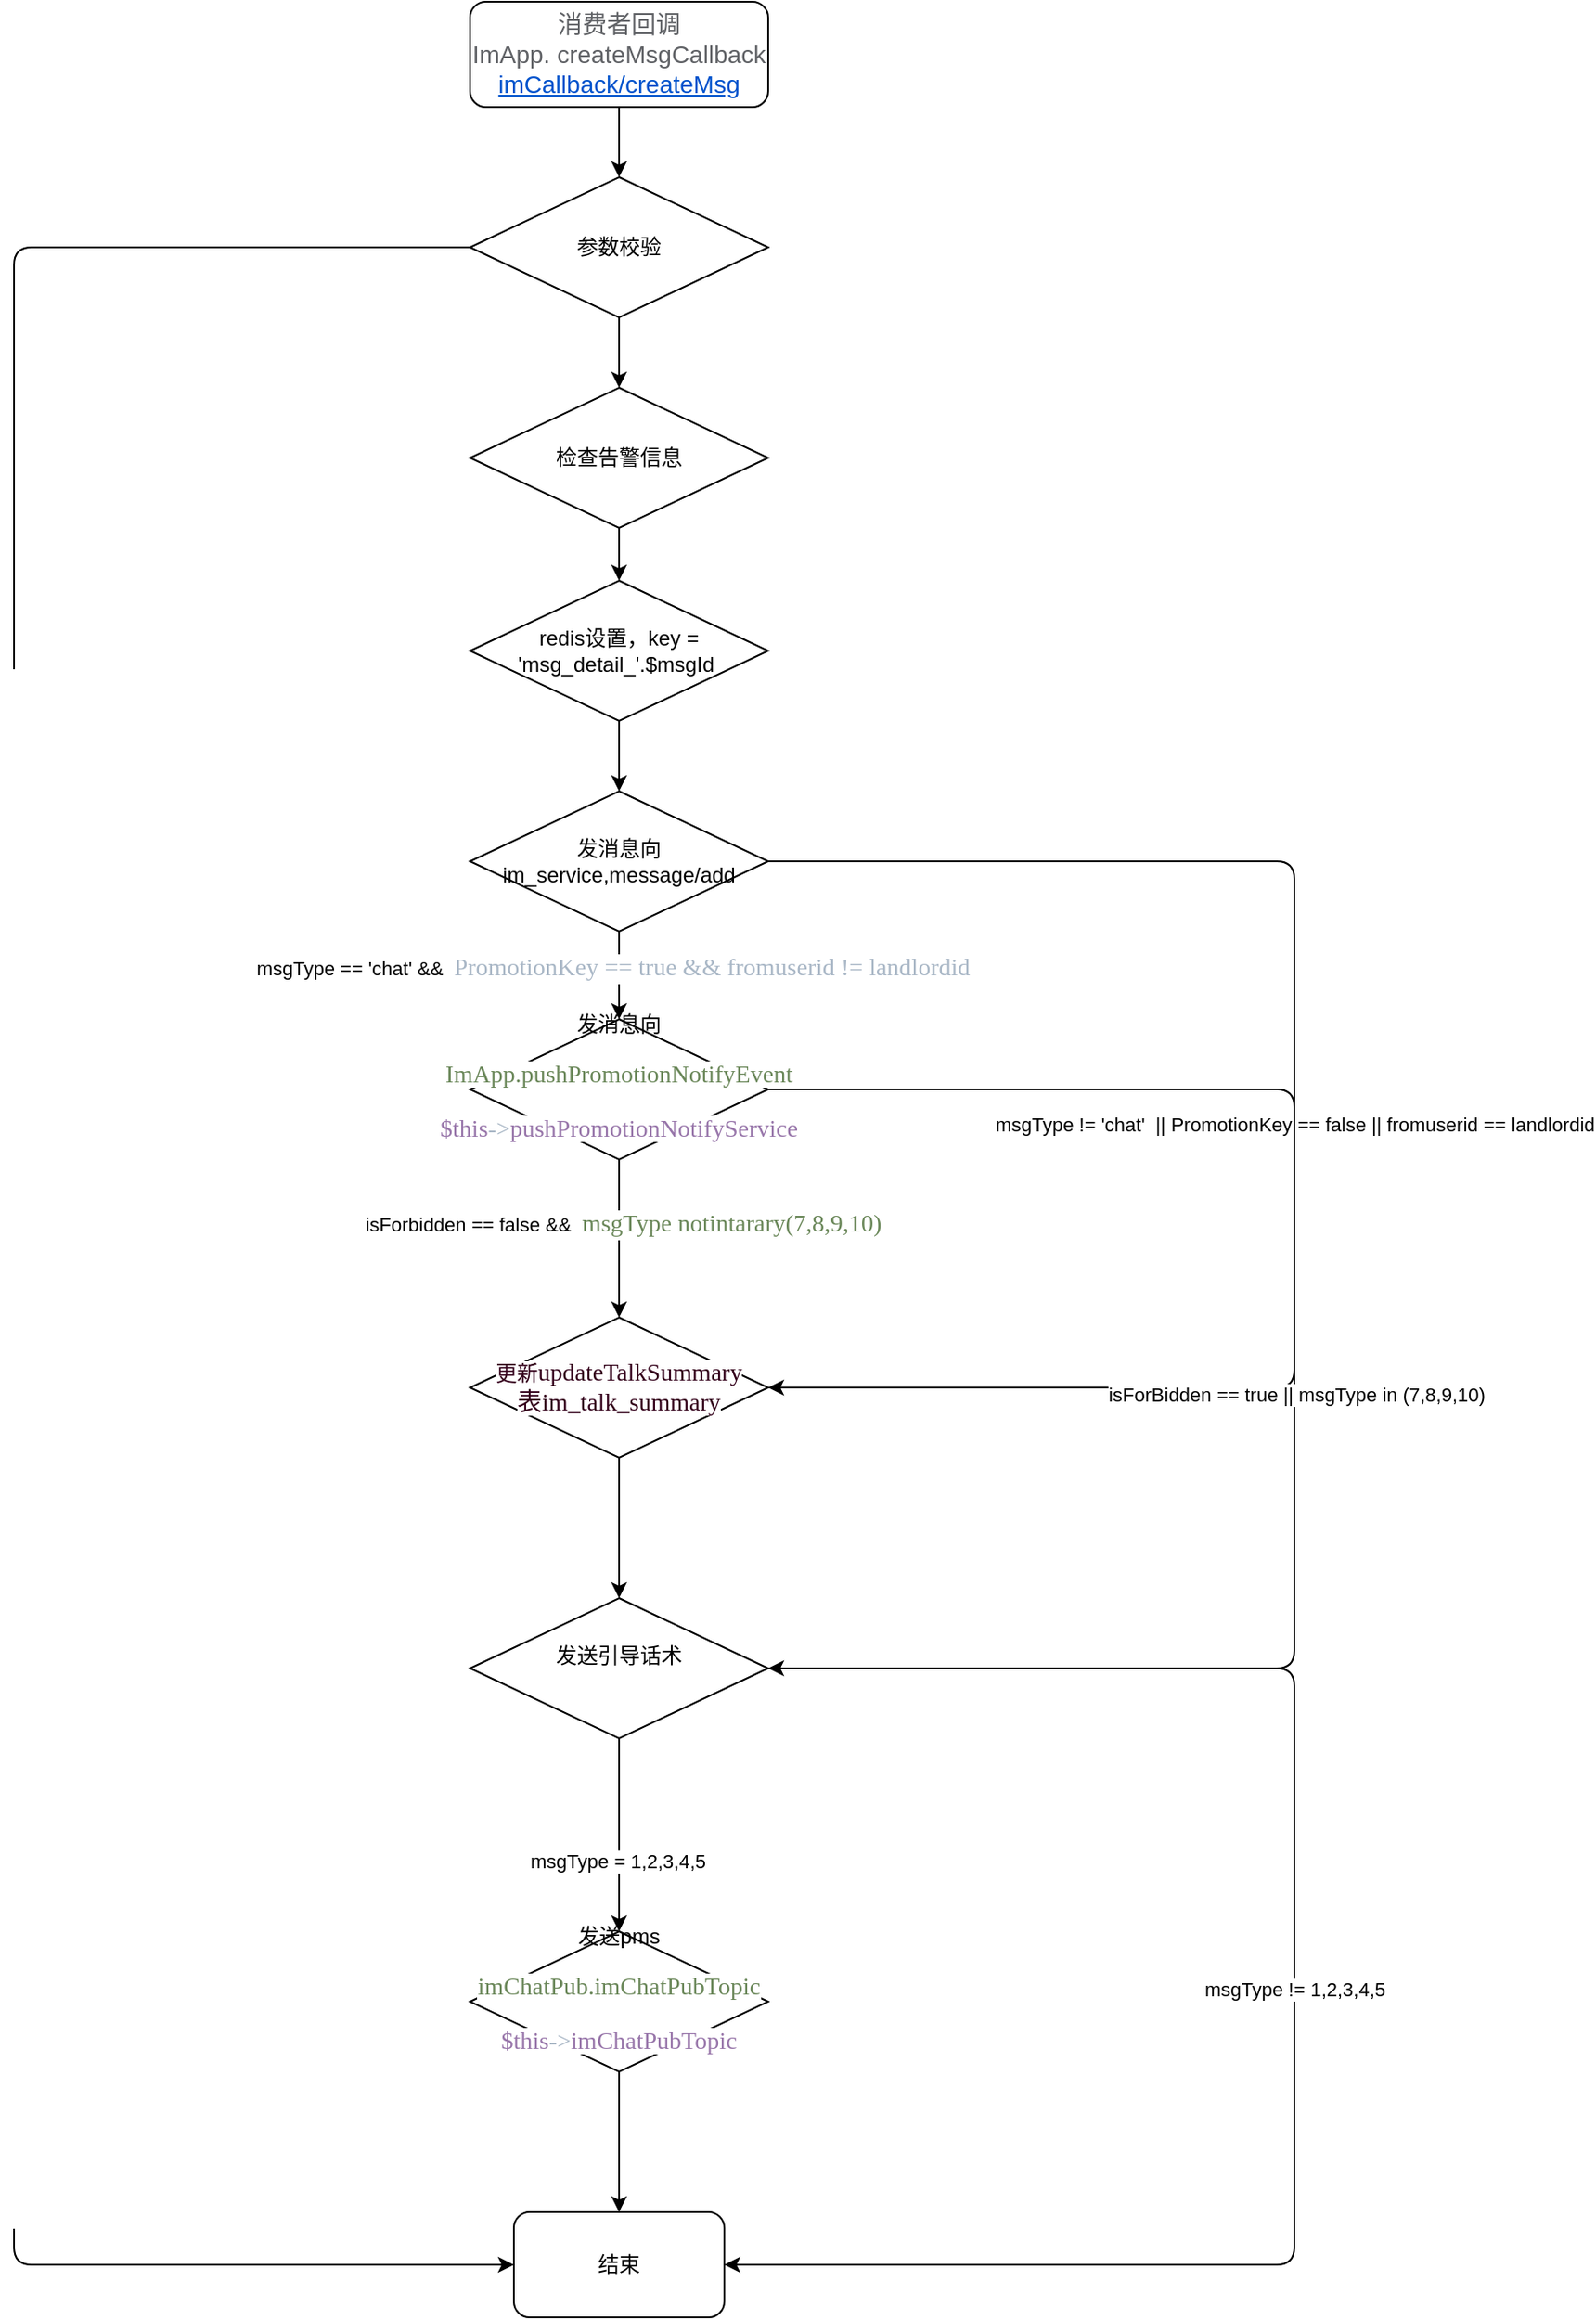 <mxfile version="14.7.6" type="github">
  <diagram id="9ctEbMU0frYI7MUb2ZhU" name="Page-1">
    <mxGraphModel dx="2237" dy="691" grid="1" gridSize="10" guides="1" tooltips="1" connect="1" arrows="1" fold="1" page="1" pageScale="1" pageWidth="827" pageHeight="1169" math="0" shadow="0">
      <root>
        <mxCell id="0" />
        <mxCell id="1" parent="0" />
        <mxCell id="3_c5Hhh_Xnv7yylX11fN-1" value="&lt;span style=&quot;color: rgb(96 , 98 , 102) ; font-family: , , &amp;#34;segoe ui&amp;#34; , &amp;#34;roboto&amp;#34; , &amp;#34;oxygen&amp;#34; , &amp;#34;ubuntu&amp;#34; , &amp;#34;fira sans&amp;#34; , &amp;#34;droid sans&amp;#34; , &amp;#34;helvetica neue&amp;#34; , sans-serif ; font-size: 14px ; text-align: left ; background-color: rgb(255 , 255 , 255)&quot;&gt;消费者回调ImApp.&lt;/span&gt;&lt;span style=&quot;color: rgb(96 , 98 , 102) ; font-family: , , &amp;#34;segoe ui&amp;#34; , &amp;#34;roboto&amp;#34; , &amp;#34;oxygen&amp;#34; , &amp;#34;ubuntu&amp;#34; , &amp;#34;fira sans&amp;#34; , &amp;#34;droid sans&amp;#34; , &amp;#34;helvetica neue&amp;#34; , sans-serif ; font-size: 14px ; text-align: left ; background-color: rgb(255 , 255 , 255)&quot;&gt;&amp;nbsp;createMsgCallback&lt;br&gt;&lt;/span&gt;&lt;a href=&quot;https://test-chat-env00.xiaozhu.com/imCallback/createMsg&quot; class=&quot;external-link&quot; style=&quot;color: rgb(0 , 82 , 204) ; font-family: , , &amp;#34;segoe ui&amp;#34; , &amp;#34;roboto&amp;#34; , &amp;#34;oxygen&amp;#34; , &amp;#34;ubuntu&amp;#34; , &amp;#34;fira sans&amp;#34; , &amp;#34;droid sans&amp;#34; , &amp;#34;helvetica neue&amp;#34; , sans-serif ; font-size: 14px ; text-align: left ; background-color: rgb(255 , 255 , 255)&quot;&gt;imCallback/createMsg&lt;/a&gt;&lt;span style=&quot;color: rgb(96 , 98 , 102) ; font-family: , , &amp;#34;segoe ui&amp;#34; , &amp;#34;roboto&amp;#34; , &amp;#34;oxygen&amp;#34; , &amp;#34;ubuntu&amp;#34; , &amp;#34;fira sans&amp;#34; , &amp;#34;droid sans&amp;#34; , &amp;#34;helvetica neue&amp;#34; , sans-serif ; font-size: 14px ; text-align: left ; background-color: rgb(255 , 255 , 255)&quot;&gt;&lt;br&gt;&lt;/span&gt;" style="rounded=1;whiteSpace=wrap;html=1;" vertex="1" parent="1">
          <mxGeometry x="130" y="30" width="170" height="60" as="geometry" />
        </mxCell>
        <mxCell id="3_c5Hhh_Xnv7yylX11fN-2" value="参数校验" style="rhombus;whiteSpace=wrap;html=1;" vertex="1" parent="1">
          <mxGeometry x="130" y="130" width="170" height="80" as="geometry" />
        </mxCell>
        <mxCell id="3_c5Hhh_Xnv7yylX11fN-3" value="检查告警信息" style="rhombus;whiteSpace=wrap;html=1;" vertex="1" parent="1">
          <mxGeometry x="130" y="250" width="170" height="80" as="geometry" />
        </mxCell>
        <mxCell id="3_c5Hhh_Xnv7yylX11fN-4" value="redis设置，key = &#39;msg_detail_&#39;.$msgId&amp;nbsp;&lt;span style=&quot;color: rgba(0 , 0 , 0 , 0) ; font-family: monospace ; font-size: 0px&quot;&gt;%3CmxGraphModel%3E%3Croot%3E%3CmxCell%20id%3D%220%22%2F%3E%3CmxCell%20id%3D%221%22%20parent%3D%220%22%2F%3E%3CmxCell%20id%3D%222%22%20value%3D%22%E6%A3%80%E6%9F%A5%E5%91%8A%E8%AD%A6%E4%BF%A1%E6%81%AF%22%20style%3D%22rhombus%3BwhiteSpace%3Dwrap%3Bhtml%3D1%3B%22%20vertex%3D%221%22%20parent%3D%221%22%3E%3CmxGeometry%20x%3D%22130%22%20y%3D%22250%22%20width%3D%22170%22%20height%3D%2280%22%20as%3D%22geometry%22%2F%3E%3C%2FmxCell%3E%3C%2Froot%3E%3C%2FmxGraphModel%3E&lt;/span&gt;&lt;span style=&quot;color: rgba(0 , 0 , 0 , 0) ; font-family: monospace ; font-size: 0px&quot;&gt;%3CmxGraphModel%3E%3Croot%3E%3CmxCell%20id%3D%220%22%2F%3E%3CmxCell%20id%3D%221%22%20parent%3D%220%22%2F%3E%3CmxCell%20id%3D%222%22%20value%3D%22%E6%A3%80%E6%9F%A5%E5%91%8A%E8%AD%A6%E4%BF%A1%E6%81%AF%22%20style%3D%22rhombus%3BwhiteSpace%3Dwrap%3Bhtml%3D1%3B%22%20vertex%3D%221%22%20parent%3D%221%22%3E%3CmxGeometry%20x%3D%22130%22%20y%3D%22250%22%20width%3D%22170%22%20height%3D%2280%22%20as%3D%22geometry%22%2F%3E%3C%2FmxCell%3E%3C%2Froot%3E%3C%2FmxGraphModel%3E&amp;nbsp;&lt;/span&gt;" style="rhombus;whiteSpace=wrap;html=1;" vertex="1" parent="1">
          <mxGeometry x="130" y="360" width="170" height="80" as="geometry" />
        </mxCell>
        <mxCell id="3_c5Hhh_Xnv7yylX11fN-5" value="发消息向im_service,message/add" style="rhombus;whiteSpace=wrap;html=1;" vertex="1" parent="1">
          <mxGeometry x="130" y="480" width="170" height="80" as="geometry" />
        </mxCell>
        <mxCell id="3_c5Hhh_Xnv7yylX11fN-6" value="发消息向&lt;br&gt;&lt;pre style=&quot;color: rgb(169 , 183 , 198) ; font-family: &amp;#34;menlo&amp;#34; ; font-size: 10.5pt&quot;&gt;&lt;span style=&quot;color: rgb(106 , 135 , 89) ; background-color: rgb(255 , 255 , 255)&quot;&gt;ImApp.pushPromotionNotifyEvent&lt;/span&gt;&lt;/pre&gt;&lt;pre style=&quot;color: rgb(169 , 183 , 198) ; font-family: &amp;#34;menlo&amp;#34; ; font-size: 10.5pt&quot;&gt;&lt;span style=&quot;background-color: rgb(255 , 255 , 255)&quot;&gt;&lt;span style=&quot;color: rgb(152 , 118 , 170)&quot;&gt;$this&lt;/span&gt;-&amp;gt;&lt;span style=&quot;color: rgb(152 , 118 , 170)&quot;&gt;pushPromotionNotifyService&lt;/span&gt;&lt;/span&gt;&lt;/pre&gt;" style="rhombus;whiteSpace=wrap;html=1;" vertex="1" parent="1">
          <mxGeometry x="130" y="610" width="170" height="80" as="geometry" />
        </mxCell>
        <mxCell id="3_c5Hhh_Xnv7yylX11fN-7" value="" style="endArrow=classic;html=1;exitX=0.5;exitY=1;exitDx=0;exitDy=0;" edge="1" parent="1" source="3_c5Hhh_Xnv7yylX11fN-5" target="3_c5Hhh_Xnv7yylX11fN-6">
          <mxGeometry width="50" height="50" relative="1" as="geometry">
            <mxPoint x="390" y="480" as="sourcePoint" />
            <mxPoint x="440" y="430" as="targetPoint" />
          </mxGeometry>
        </mxCell>
        <mxCell id="3_c5Hhh_Xnv7yylX11fN-9" value="msgType == &#39;chat&#39; &amp;amp;&amp;amp;&amp;nbsp;&amp;nbsp;&lt;span style=&quot;color: rgb(169 , 183 , 198) ; font-family: &amp;#34;menlo&amp;#34; ; font-size: 10.5pt ; background-color: rgb(255 , 255 , 255)&quot;&gt;PromotionKey == true &amp;amp;&amp;amp; fromuserid != landlordid&amp;nbsp;&lt;/span&gt;" style="edgeLabel;html=1;align=center;verticalAlign=middle;resizable=0;points=[];" vertex="1" connectable="0" parent="3_c5Hhh_Xnv7yylX11fN-7">
          <mxGeometry x="-0.16" y="-2" relative="1" as="geometry">
            <mxPoint as="offset" />
          </mxGeometry>
        </mxCell>
        <mxCell id="3_c5Hhh_Xnv7yylX11fN-8" value="msgType != &#39;chat&#39;&amp;nbsp; || PromotionKey == false || fromuserid == landlordid" style="endArrow=classic;html=1;exitX=1;exitY=0.5;exitDx=0;exitDy=0;entryX=1;entryY=0.5;entryDx=0;entryDy=0;" edge="1" parent="1" source="3_c5Hhh_Xnv7yylX11fN-5" target="3_c5Hhh_Xnv7yylX11fN-19">
          <mxGeometry width="50" height="50" relative="1" as="geometry">
            <mxPoint x="390" y="480" as="sourcePoint" />
            <mxPoint x="610" y="520" as="targetPoint" />
            <Array as="points">
              <mxPoint x="600" y="520" />
              <mxPoint x="600" y="820" />
            </Array>
          </mxGeometry>
        </mxCell>
        <mxCell id="3_c5Hhh_Xnv7yylX11fN-10" value="" style="endArrow=classic;html=1;exitX=0.5;exitY=1;exitDx=0;exitDy=0;entryX=0.5;entryY=0;entryDx=0;entryDy=0;" edge="1" parent="1" source="3_c5Hhh_Xnv7yylX11fN-4" target="3_c5Hhh_Xnv7yylX11fN-5">
          <mxGeometry width="50" height="50" relative="1" as="geometry">
            <mxPoint x="390" y="530" as="sourcePoint" />
            <mxPoint x="440" y="480" as="targetPoint" />
          </mxGeometry>
        </mxCell>
        <mxCell id="3_c5Hhh_Xnv7yylX11fN-12" value="" style="endArrow=classic;html=1;exitX=0.5;exitY=1;exitDx=0;exitDy=0;entryX=0.5;entryY=0;entryDx=0;entryDy=0;" edge="1" parent="1" source="3_c5Hhh_Xnv7yylX11fN-3" target="3_c5Hhh_Xnv7yylX11fN-4">
          <mxGeometry width="50" height="50" relative="1" as="geometry">
            <mxPoint x="390" y="530" as="sourcePoint" />
            <mxPoint x="440" y="480" as="targetPoint" />
          </mxGeometry>
        </mxCell>
        <mxCell id="3_c5Hhh_Xnv7yylX11fN-13" value="" style="endArrow=classic;html=1;exitX=0.5;exitY=1;exitDx=0;exitDy=0;entryX=0.5;entryY=0;entryDx=0;entryDy=0;" edge="1" parent="1" source="3_c5Hhh_Xnv7yylX11fN-2" target="3_c5Hhh_Xnv7yylX11fN-3">
          <mxGeometry width="50" height="50" relative="1" as="geometry">
            <mxPoint x="225" y="340" as="sourcePoint" />
            <mxPoint x="225" y="370" as="targetPoint" />
          </mxGeometry>
        </mxCell>
        <mxCell id="3_c5Hhh_Xnv7yylX11fN-14" value="" style="endArrow=classic;html=1;exitX=0.5;exitY=1;exitDx=0;exitDy=0;" edge="1" parent="1" source="3_c5Hhh_Xnv7yylX11fN-1">
          <mxGeometry width="50" height="50" relative="1" as="geometry">
            <mxPoint x="225" y="220" as="sourcePoint" />
            <mxPoint x="215" y="130" as="targetPoint" />
          </mxGeometry>
        </mxCell>
        <mxCell id="3_c5Hhh_Xnv7yylX11fN-15" value="结束" style="rounded=1;whiteSpace=wrap;html=1;" vertex="1" parent="1">
          <mxGeometry x="155" y="1290" width="120" height="60" as="geometry" />
        </mxCell>
        <mxCell id="3_c5Hhh_Xnv7yylX11fN-16" value="" style="endArrow=classic;html=1;exitX=0;exitY=0.5;exitDx=0;exitDy=0;entryX=0;entryY=0.5;entryDx=0;entryDy=0;" edge="1" parent="1" source="3_c5Hhh_Xnv7yylX11fN-2" target="3_c5Hhh_Xnv7yylX11fN-15">
          <mxGeometry width="50" height="50" relative="1" as="geometry">
            <mxPoint x="390" y="340" as="sourcePoint" />
            <mxPoint x="-130" y="1320" as="targetPoint" />
            <Array as="points">
              <mxPoint x="-130" y="170" />
              <mxPoint x="-130" y="1320" />
            </Array>
          </mxGeometry>
        </mxCell>
        <mxCell id="3_c5Hhh_Xnv7yylX11fN-17" value="" style="endArrow=classic;html=1;exitX=0.5;exitY=1;exitDx=0;exitDy=0;" edge="1" parent="1" source="3_c5Hhh_Xnv7yylX11fN-6">
          <mxGeometry width="50" height="50" relative="1" as="geometry">
            <mxPoint x="390" y="710" as="sourcePoint" />
            <mxPoint x="215" y="780" as="targetPoint" />
          </mxGeometry>
        </mxCell>
        <mxCell id="3_c5Hhh_Xnv7yylX11fN-20" value="isForbidden == false &amp;amp;&amp;amp;&amp;nbsp;&amp;nbsp;&lt;span style=&quot;color: rgb(106 , 135 , 89) ; font-family: &amp;#34;menlo&amp;#34; ; font-size: 10.5pt ; background-color: rgb(255 , 255 , 255)&quot;&gt;msgType notintarary(7,8,9,10)&lt;/span&gt;" style="edgeLabel;html=1;align=center;verticalAlign=middle;resizable=0;points=[];" vertex="1" connectable="0" parent="3_c5Hhh_Xnv7yylX11fN-17">
          <mxGeometry x="-0.178" y="2" relative="1" as="geometry">
            <mxPoint as="offset" />
          </mxGeometry>
        </mxCell>
        <mxCell id="3_c5Hhh_Xnv7yylX11fN-19" value="&lt;font color=&quot;#33001a&quot;&gt;&lt;span style=&quot;background-color: rgb(255 , 255 , 255)&quot;&gt;更新&lt;/span&gt;&lt;span style=&quot;font-family: &amp;#34;menlo&amp;#34; ; font-size: 10.5pt&quot;&gt;&lt;span style=&quot;background-color: rgb(255 , 255 , 255)&quot;&gt;updateTalkSummary&lt;br&gt;表im_talk_summary&lt;/span&gt;&lt;/span&gt;&lt;/font&gt;" style="rhombus;whiteSpace=wrap;html=1;" vertex="1" parent="1">
          <mxGeometry x="130" y="780" width="170" height="80" as="geometry" />
        </mxCell>
        <mxCell id="3_c5Hhh_Xnv7yylX11fN-21" value="发送引导话术&lt;br&gt;&lt;span style=&quot;color: rgba(0 , 0 , 0 , 0) ; font-family: monospace ; font-size: 0px&quot;&gt;%3CmxGraphModel%3E%3Croot%3E%3CmxCell%20id%3D%220%22%2F%3E%3CmxCell%20id%3D%221%22%20parent%3D%220%22%2F%3E%3CmxCell%20id%3D%222%22%20value%3D%22%E6%9B%B4%E6%96%B0%26lt%3Bspan%20style%3D%26quot%3Bcolor%3A%20rgb(255%20%2C%20198%20%2C%20109)%20%3B%20font-family%3A%20%26amp%3B%2334%3Bmenlo%26amp%3B%2334%3B%20%3B%20font-size%3A%2010.5pt%20%3B%20background-color%3A%20rgb(255%20%2C%20255%20%2C%20255)%26quot%3B%26gt%3BupdateTalkSummary%26lt%3Bbr%26gt%3B%E8%A1%A8%26lt%3B%2Fspan%26gt%3B%26lt%3Bspan%20style%3D%26quot%3Bbackground-color%3A%20rgb(35%20%2C%2037%20%2C%2037)%20%3B%20color%3A%20rgb(98%20%2C%20151%20%2C%2085)%20%3B%20font-style%3A%20italic%20%3B%20font-family%3A%20%26amp%3B%2334%3Bmenlo%26amp%3B%2334%3B%20%3B%20font-size%3A%2010.5pt%26quot%3B%26gt%3Bim_talk_summary%26lt%3B%2Fspan%26gt%3B%22%20style%3D%22rhombus%3BwhiteSpace%3Dwrap%3Bhtml%3D1%3B%22%20vertex%3D%221%22%20parent%3D%221%22%3E%3CmxGeometry%20x%3D%22130%22%20y%3D%22780%22%20width%3D%22170%22%20height%3D%2280%22%20as%3D%22geometry%22%2F%3E%3C%2FmxCell%3E%3C%2Froot%3E%3C%2FmxGraphModel%3E&lt;/span&gt;" style="rhombus;whiteSpace=wrap;html=1;" vertex="1" parent="1">
          <mxGeometry x="130" y="940" width="170" height="80" as="geometry" />
        </mxCell>
        <mxCell id="3_c5Hhh_Xnv7yylX11fN-22" value="发送pms&lt;br&gt;&lt;pre style=&quot;color: rgb(169 , 183 , 198) ; font-family: &amp;#34;menlo&amp;#34; ; font-size: 10.5pt&quot;&gt;&lt;span style=&quot;color: rgb(106 , 135 , 89) ; background-color: rgb(255 , 255 , 255)&quot;&gt;imChatPub.imChatPubTopic&lt;/span&gt;&lt;/pre&gt;&lt;pre style=&quot;color: rgb(169 , 183 , 198) ; font-family: &amp;#34;menlo&amp;#34; ; font-size: 10.5pt&quot;&gt;&lt;span style=&quot;background-color: rgb(255 , 255 , 255)&quot;&gt;&lt;span style=&quot;color: rgb(152 , 118 , 170)&quot;&gt;$this&lt;/span&gt;-&amp;gt;&lt;span style=&quot;color: rgb(152 , 118 , 170)&quot;&gt;imChatPubTopic&lt;/span&gt;&lt;/span&gt;&lt;/pre&gt;" style="rhombus;whiteSpace=wrap;html=1;" vertex="1" parent="1">
          <mxGeometry x="130" y="1130" width="170" height="80" as="geometry" />
        </mxCell>
        <mxCell id="3_c5Hhh_Xnv7yylX11fN-23" value="" style="endArrow=classic;html=1;exitX=0.5;exitY=1;exitDx=0;exitDy=0;entryX=0.5;entryY=0;entryDx=0;entryDy=0;" edge="1" parent="1" source="3_c5Hhh_Xnv7yylX11fN-21" target="3_c5Hhh_Xnv7yylX11fN-22">
          <mxGeometry width="50" height="50" relative="1" as="geometry">
            <mxPoint x="390" y="1080" as="sourcePoint" />
            <mxPoint x="440" y="1030" as="targetPoint" />
          </mxGeometry>
        </mxCell>
        <mxCell id="3_c5Hhh_Xnv7yylX11fN-25" value="msgType = 1,2,3,4,5" style="edgeLabel;html=1;align=center;verticalAlign=middle;resizable=0;points=[];" vertex="1" connectable="0" parent="3_c5Hhh_Xnv7yylX11fN-23">
          <mxGeometry x="0.263" y="-1" relative="1" as="geometry">
            <mxPoint as="offset" />
          </mxGeometry>
        </mxCell>
        <mxCell id="3_c5Hhh_Xnv7yylX11fN-24" value="" style="endArrow=classic;html=1;exitX=0.5;exitY=1;exitDx=0;exitDy=0;entryX=0.5;entryY=0;entryDx=0;entryDy=0;" edge="1" parent="1" source="3_c5Hhh_Xnv7yylX11fN-22" target="3_c5Hhh_Xnv7yylX11fN-15">
          <mxGeometry width="50" height="50" relative="1" as="geometry">
            <mxPoint x="225" y="1030" as="sourcePoint" />
            <mxPoint x="225" y="1120" as="targetPoint" />
          </mxGeometry>
        </mxCell>
        <mxCell id="3_c5Hhh_Xnv7yylX11fN-26" value="msgType != 1,2,3,4,5" style="endArrow=classic;html=1;exitX=1;exitY=0.5;exitDx=0;exitDy=0;entryX=1;entryY=0.5;entryDx=0;entryDy=0;" edge="1" parent="1" source="3_c5Hhh_Xnv7yylX11fN-21" target="3_c5Hhh_Xnv7yylX11fN-15">
          <mxGeometry width="50" height="50" relative="1" as="geometry">
            <mxPoint x="390" y="1270" as="sourcePoint" />
            <mxPoint x="520" y="980" as="targetPoint" />
            <Array as="points">
              <mxPoint x="600" y="980" />
              <mxPoint x="600" y="1320" />
            </Array>
          </mxGeometry>
        </mxCell>
        <mxCell id="3_c5Hhh_Xnv7yylX11fN-27" value="" style="endArrow=classic;html=1;exitX=0.5;exitY=1;exitDx=0;exitDy=0;" edge="1" parent="1" source="3_c5Hhh_Xnv7yylX11fN-19" target="3_c5Hhh_Xnv7yylX11fN-21">
          <mxGeometry width="50" height="50" relative="1" as="geometry">
            <mxPoint x="390" y="780" as="sourcePoint" />
            <mxPoint x="440" y="730" as="targetPoint" />
          </mxGeometry>
        </mxCell>
        <mxCell id="3_c5Hhh_Xnv7yylX11fN-28" value="" style="endArrow=classic;html=1;" edge="1" parent="1" source="3_c5Hhh_Xnv7yylX11fN-6">
          <mxGeometry width="50" height="50" relative="1" as="geometry">
            <mxPoint x="390" y="780" as="sourcePoint" />
            <mxPoint x="300" y="980" as="targetPoint" />
            <Array as="points">
              <mxPoint x="600" y="650" />
              <mxPoint x="600" y="980" />
            </Array>
          </mxGeometry>
        </mxCell>
        <mxCell id="3_c5Hhh_Xnv7yylX11fN-29" value="isForBidden == true || msgType in (7,8,9,10)" style="edgeLabel;html=1;align=center;verticalAlign=middle;resizable=0;points=[];" vertex="1" connectable="0" parent="3_c5Hhh_Xnv7yylX11fN-28">
          <mxGeometry x="0.019" y="1" relative="1" as="geometry">
            <mxPoint as="offset" />
          </mxGeometry>
        </mxCell>
      </root>
    </mxGraphModel>
  </diagram>
</mxfile>
